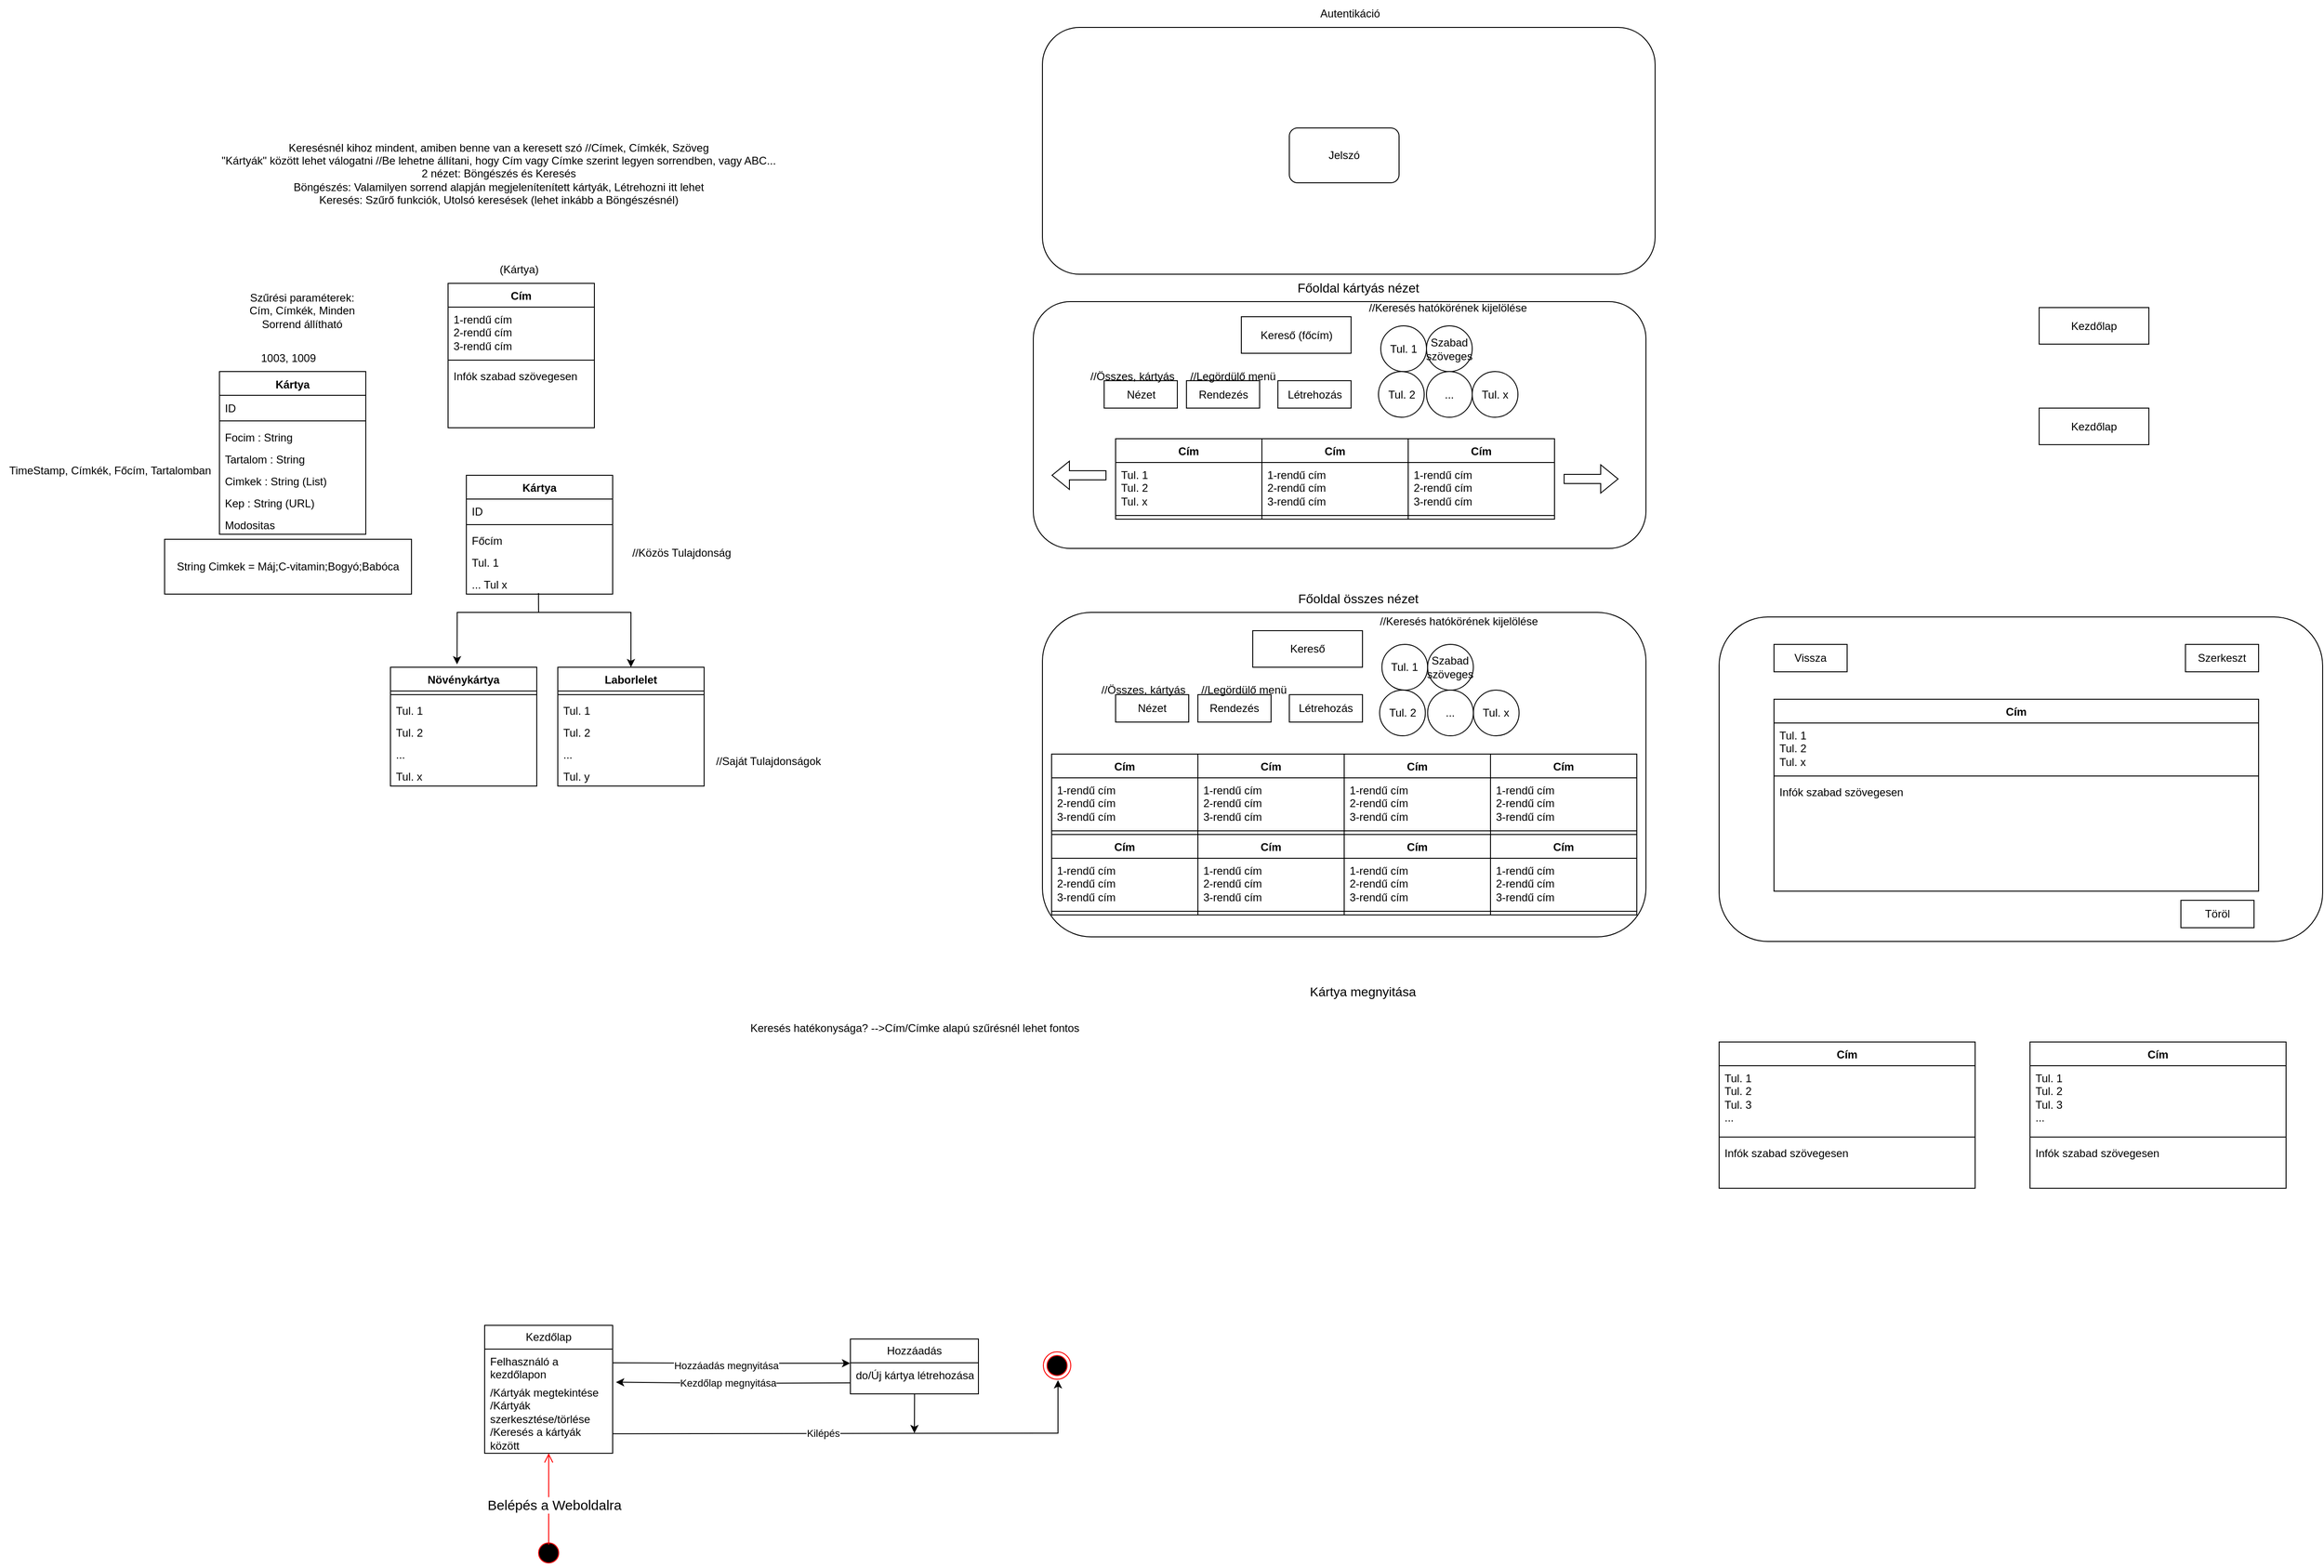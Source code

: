 <mxfile version="22.1.3" type="device">
  <diagram name="1 oldal" id="gh-fw1ELlZMGLN60_VYH">
    <mxGraphModel dx="3172" dy="2154" grid="1" gridSize="10" guides="1" tooltips="1" connect="1" arrows="1" fold="1" page="1" pageScale="1" pageWidth="827" pageHeight="1169" math="0" shadow="0">
      <root>
        <mxCell id="0" />
        <mxCell id="1" parent="0" />
        <mxCell id="afg4JcKS-O3uQv0_6ypz-95" value="" style="rounded=1;whiteSpace=wrap;html=1;" parent="1" vertex="1">
          <mxGeometry x="950" y="-60" width="670" height="270" as="geometry" />
        </mxCell>
        <mxCell id="afg4JcKS-O3uQv0_6ypz-34" value="" style="rounded=1;whiteSpace=wrap;html=1;" parent="1" vertex="1">
          <mxGeometry x="940" y="240" width="670" height="270" as="geometry" />
        </mxCell>
        <mxCell id="DMwIpfRLfWx51i2b7eNS-2" value="Cím" style="swimlane;fontStyle=1;align=center;verticalAlign=top;childLayout=stackLayout;horizontal=1;startSize=26;horizontalStack=0;resizeParent=1;resizeParentMax=0;resizeLast=0;collapsible=1;marginBottom=0;whiteSpace=wrap;html=1;" parent="1" vertex="1">
          <mxGeometry x="300" y="220" width="160" height="158" as="geometry" />
        </mxCell>
        <mxCell id="DMwIpfRLfWx51i2b7eNS-3" value="1-rendű cím&lt;br&gt;2-rendű cím&lt;br&gt;3-rendű cím" style="text;strokeColor=none;fillColor=none;align=left;verticalAlign=top;spacingLeft=4;spacingRight=4;overflow=hidden;rotatable=0;points=[[0,0.5],[1,0.5]];portConstraint=eastwest;whiteSpace=wrap;html=1;" parent="DMwIpfRLfWx51i2b7eNS-2" vertex="1">
          <mxGeometry y="26" width="160" height="54" as="geometry" />
        </mxCell>
        <mxCell id="DMwIpfRLfWx51i2b7eNS-4" value="" style="line;strokeWidth=1;fillColor=none;align=left;verticalAlign=middle;spacingTop=-1;spacingLeft=3;spacingRight=3;rotatable=0;labelPosition=right;points=[];portConstraint=eastwest;strokeColor=inherit;" parent="DMwIpfRLfWx51i2b7eNS-2" vertex="1">
          <mxGeometry y="80" width="160" height="8" as="geometry" />
        </mxCell>
        <mxCell id="DMwIpfRLfWx51i2b7eNS-5" value="Infók szabad szövegesen" style="text;strokeColor=none;fillColor=none;align=left;verticalAlign=top;spacingLeft=4;spacingRight=4;overflow=hidden;rotatable=0;points=[[0,0.5],[1,0.5]];portConstraint=eastwest;whiteSpace=wrap;html=1;" parent="DMwIpfRLfWx51i2b7eNS-2" vertex="1">
          <mxGeometry y="88" width="160" height="70" as="geometry" />
        </mxCell>
        <mxCell id="DMwIpfRLfWx51i2b7eNS-6" value="Keresésnél kihoz mindent, amiben benne van a keresett szó //Címek, Címkék, Szöveg&lt;br&gt;&quot;Kártyák&quot; között lehet válogatni //Be lehetne állítani, hogy Cím vagy Címke szerint legyen sorrendben, vagy ABC...&lt;br&gt;2 nézet: Böngészés és Keresés&lt;br&gt;Böngészés: Valamilyen sorrend alapján megjelenítenített kártyák, Létrehozni itt lehet&lt;br&gt;Keresés: Szűrő funkciók, Utolsó keresések (lehet inkább a Böngészésnél)" style="text;html=1;align=center;verticalAlign=middle;resizable=0;points=[];autosize=1;strokeColor=none;fillColor=none;" parent="1" vertex="1">
          <mxGeometry x="40" y="55" width="630" height="90" as="geometry" />
        </mxCell>
        <mxCell id="DMwIpfRLfWx51i2b7eNS-8" value="Növénykártya" style="swimlane;fontStyle=1;align=center;verticalAlign=top;childLayout=stackLayout;horizontal=1;startSize=26;horizontalStack=0;resizeParent=1;resizeParentMax=0;resizeLast=0;collapsible=1;marginBottom=0;whiteSpace=wrap;html=1;" parent="1" vertex="1">
          <mxGeometry x="237" y="640" width="160" height="130" as="geometry" />
        </mxCell>
        <mxCell id="DMwIpfRLfWx51i2b7eNS-10" value="" style="line;strokeWidth=1;fillColor=none;align=left;verticalAlign=middle;spacingTop=-1;spacingLeft=3;spacingRight=3;rotatable=0;labelPosition=right;points=[];portConstraint=eastwest;strokeColor=inherit;" parent="DMwIpfRLfWx51i2b7eNS-8" vertex="1">
          <mxGeometry y="26" width="160" height="8" as="geometry" />
        </mxCell>
        <mxCell id="DMwIpfRLfWx51i2b7eNS-13" value="Tul. 1" style="text;strokeColor=none;fillColor=none;align=left;verticalAlign=top;spacingLeft=4;spacingRight=4;overflow=hidden;rotatable=0;points=[[0,0.5],[1,0.5]];portConstraint=eastwest;whiteSpace=wrap;html=1;" parent="DMwIpfRLfWx51i2b7eNS-8" vertex="1">
          <mxGeometry y="34" width="160" height="24" as="geometry" />
        </mxCell>
        <mxCell id="-GgXu58olFXfFAZ6Vi5N-1" value="Tul. 2" style="text;strokeColor=none;fillColor=none;align=left;verticalAlign=top;spacingLeft=4;spacingRight=4;overflow=hidden;rotatable=0;points=[[0,0.5],[1,0.5]];portConstraint=eastwest;whiteSpace=wrap;html=1;" parent="DMwIpfRLfWx51i2b7eNS-8" vertex="1">
          <mxGeometry y="58" width="160" height="24" as="geometry" />
        </mxCell>
        <mxCell id="-GgXu58olFXfFAZ6Vi5N-2" value="..." style="text;strokeColor=none;fillColor=none;align=left;verticalAlign=top;spacingLeft=4;spacingRight=4;overflow=hidden;rotatable=0;points=[[0,0.5],[1,0.5]];portConstraint=eastwest;whiteSpace=wrap;html=1;" parent="DMwIpfRLfWx51i2b7eNS-8" vertex="1">
          <mxGeometry y="82" width="160" height="24" as="geometry" />
        </mxCell>
        <mxCell id="DMwIpfRLfWx51i2b7eNS-11" value="Tul. x" style="text;strokeColor=none;fillColor=none;align=left;verticalAlign=top;spacingLeft=4;spacingRight=4;overflow=hidden;rotatable=0;points=[[0,0.5],[1,0.5]];portConstraint=eastwest;whiteSpace=wrap;html=1;" parent="DMwIpfRLfWx51i2b7eNS-8" vertex="1">
          <mxGeometry y="106" width="160" height="24" as="geometry" />
        </mxCell>
        <mxCell id="DMwIpfRLfWx51i2b7eNS-22" value="Kártya" style="swimlane;fontStyle=1;align=center;verticalAlign=top;childLayout=stackLayout;horizontal=1;startSize=26;horizontalStack=0;resizeParent=1;resizeParentMax=0;resizeLast=0;collapsible=1;marginBottom=0;whiteSpace=wrap;html=1;" parent="1" vertex="1">
          <mxGeometry x="320" y="430" width="160" height="130" as="geometry" />
        </mxCell>
        <mxCell id="DMwIpfRLfWx51i2b7eNS-23" value="ID" style="text;strokeColor=none;fillColor=none;align=left;verticalAlign=top;spacingLeft=4;spacingRight=4;overflow=hidden;rotatable=0;points=[[0,0.5],[1,0.5]];portConstraint=eastwest;whiteSpace=wrap;html=1;" parent="DMwIpfRLfWx51i2b7eNS-22" vertex="1">
          <mxGeometry y="26" width="160" height="24" as="geometry" />
        </mxCell>
        <mxCell id="DMwIpfRLfWx51i2b7eNS-24" value="" style="line;strokeWidth=1;fillColor=none;align=left;verticalAlign=middle;spacingTop=-1;spacingLeft=3;spacingRight=3;rotatable=0;labelPosition=right;points=[];portConstraint=eastwest;strokeColor=inherit;" parent="DMwIpfRLfWx51i2b7eNS-22" vertex="1">
          <mxGeometry y="50" width="160" height="8" as="geometry" />
        </mxCell>
        <mxCell id="j1HAoi0E30LKjnaaDWPR-32" value="Főcím" style="text;strokeColor=none;fillColor=none;align=left;verticalAlign=top;spacingLeft=4;spacingRight=4;overflow=hidden;rotatable=0;points=[[0,0.5],[1,0.5]];portConstraint=eastwest;whiteSpace=wrap;html=1;" parent="DMwIpfRLfWx51i2b7eNS-22" vertex="1">
          <mxGeometry y="58" width="160" height="24" as="geometry" />
        </mxCell>
        <mxCell id="DMwIpfRLfWx51i2b7eNS-25" value="Tul. 1" style="text;strokeColor=none;fillColor=none;align=left;verticalAlign=top;spacingLeft=4;spacingRight=4;overflow=hidden;rotatable=0;points=[[0,0.5],[1,0.5]];portConstraint=eastwest;whiteSpace=wrap;html=1;" parent="DMwIpfRLfWx51i2b7eNS-22" vertex="1">
          <mxGeometry y="82" width="160" height="24" as="geometry" />
        </mxCell>
        <mxCell id="DMwIpfRLfWx51i2b7eNS-26" value="... Tul x" style="text;strokeColor=none;fillColor=none;align=left;verticalAlign=top;spacingLeft=4;spacingRight=4;overflow=hidden;rotatable=0;points=[[0,0.5],[1,0.5]];portConstraint=eastwest;whiteSpace=wrap;html=1;" parent="DMwIpfRLfWx51i2b7eNS-22" vertex="1">
          <mxGeometry y="106" width="160" height="24" as="geometry" />
        </mxCell>
        <mxCell id="DMwIpfRLfWx51i2b7eNS-28" value="Keresés hatékonysága? --&amp;gt;Cím/Címke alapú szűrésnél lehet fontos" style="text;html=1;align=center;verticalAlign=middle;resizable=0;points=[];autosize=1;strokeColor=none;fillColor=none;" parent="1" vertex="1">
          <mxGeometry x="620" y="1020" width="380" height="30" as="geometry" />
        </mxCell>
        <mxCell id="ofAxlslboXFNQINm9dO5-1" value="(Kártya)&amp;nbsp;" style="text;html=1;align=center;verticalAlign=middle;resizable=0;points=[];autosize=1;strokeColor=none;fillColor=none;" parent="1" vertex="1">
          <mxGeometry x="344" y="190" width="70" height="30" as="geometry" />
        </mxCell>
        <mxCell id="ofAxlslboXFNQINm9dO5-2" value="1003, 1009" style="text;html=1;align=center;verticalAlign=middle;resizable=0;points=[];autosize=1;strokeColor=none;fillColor=none;" parent="1" vertex="1">
          <mxGeometry x="85" y="286.5" width="80" height="30" as="geometry" />
        </mxCell>
        <mxCell id="ofAxlslboXFNQINm9dO5-3" value="Szűrési paraméterek:&lt;br&gt;Cím, Címkék, Minden&lt;br&gt;Sorrend állítható" style="text;html=1;align=center;verticalAlign=middle;resizable=0;points=[];autosize=1;strokeColor=none;fillColor=none;" parent="1" vertex="1">
          <mxGeometry x="70" y="220" width="140" height="60" as="geometry" />
        </mxCell>
        <mxCell id="afg4JcKS-O3uQv0_6ypz-1" value="Cím" style="swimlane;fontStyle=1;align=center;verticalAlign=top;childLayout=stackLayout;horizontal=1;startSize=26;horizontalStack=0;resizeParent=1;resizeParentMax=0;resizeLast=0;collapsible=1;marginBottom=0;whiteSpace=wrap;html=1;" parent="1" vertex="1">
          <mxGeometry x="1030" y="390" width="160" height="88" as="geometry" />
        </mxCell>
        <mxCell id="afg4JcKS-O3uQv0_6ypz-2" value="Tul. 1&lt;br&gt;Tul. 2&lt;br&gt;Tul. x" style="text;strokeColor=none;fillColor=none;align=left;verticalAlign=top;spacingLeft=4;spacingRight=4;overflow=hidden;rotatable=0;points=[[0,0.5],[1,0.5]];portConstraint=eastwest;whiteSpace=wrap;html=1;" parent="afg4JcKS-O3uQv0_6ypz-1" vertex="1">
          <mxGeometry y="26" width="160" height="54" as="geometry" />
        </mxCell>
        <mxCell id="afg4JcKS-O3uQv0_6ypz-3" value="" style="line;strokeWidth=1;fillColor=none;align=left;verticalAlign=middle;spacingTop=-1;spacingLeft=3;spacingRight=3;rotatable=0;labelPosition=right;points=[];portConstraint=eastwest;strokeColor=inherit;" parent="afg4JcKS-O3uQv0_6ypz-1" vertex="1">
          <mxGeometry y="80" width="160" height="8" as="geometry" />
        </mxCell>
        <mxCell id="afg4JcKS-O3uQv0_6ypz-13" value="Cím" style="swimlane;fontStyle=1;align=center;verticalAlign=top;childLayout=stackLayout;horizontal=1;startSize=26;horizontalStack=0;resizeParent=1;resizeParentMax=0;resizeLast=0;collapsible=1;marginBottom=0;whiteSpace=wrap;html=1;" parent="1" vertex="1">
          <mxGeometry x="1190" y="390" width="160" height="88" as="geometry" />
        </mxCell>
        <mxCell id="afg4JcKS-O3uQv0_6ypz-14" value="1-rendű cím&lt;br&gt;2-rendű cím&lt;br&gt;3-rendű cím" style="text;strokeColor=none;fillColor=none;align=left;verticalAlign=top;spacingLeft=4;spacingRight=4;overflow=hidden;rotatable=0;points=[[0,0.5],[1,0.5]];portConstraint=eastwest;whiteSpace=wrap;html=1;" parent="afg4JcKS-O3uQv0_6ypz-13" vertex="1">
          <mxGeometry y="26" width="160" height="54" as="geometry" />
        </mxCell>
        <mxCell id="afg4JcKS-O3uQv0_6ypz-15" value="" style="line;strokeWidth=1;fillColor=none;align=left;verticalAlign=middle;spacingTop=-1;spacingLeft=3;spacingRight=3;rotatable=0;labelPosition=right;points=[];portConstraint=eastwest;strokeColor=inherit;" parent="afg4JcKS-O3uQv0_6ypz-13" vertex="1">
          <mxGeometry y="80" width="160" height="8" as="geometry" />
        </mxCell>
        <mxCell id="afg4JcKS-O3uQv0_6ypz-16" value="Cím" style="swimlane;fontStyle=1;align=center;verticalAlign=top;childLayout=stackLayout;horizontal=1;startSize=26;horizontalStack=0;resizeParent=1;resizeParentMax=0;resizeLast=0;collapsible=1;marginBottom=0;whiteSpace=wrap;html=1;" parent="1" vertex="1">
          <mxGeometry x="1350" y="390" width="160" height="88" as="geometry" />
        </mxCell>
        <mxCell id="afg4JcKS-O3uQv0_6ypz-17" value="1-rendű cím&lt;br&gt;2-rendű cím&lt;br&gt;3-rendű cím" style="text;strokeColor=none;fillColor=none;align=left;verticalAlign=top;spacingLeft=4;spacingRight=4;overflow=hidden;rotatable=0;points=[[0,0.5],[1,0.5]];portConstraint=eastwest;whiteSpace=wrap;html=1;" parent="afg4JcKS-O3uQv0_6ypz-16" vertex="1">
          <mxGeometry y="26" width="160" height="54" as="geometry" />
        </mxCell>
        <mxCell id="afg4JcKS-O3uQv0_6ypz-18" value="" style="line;strokeWidth=1;fillColor=none;align=left;verticalAlign=middle;spacingTop=-1;spacingLeft=3;spacingRight=3;rotatable=0;labelPosition=right;points=[];portConstraint=eastwest;strokeColor=inherit;" parent="afg4JcKS-O3uQv0_6ypz-16" vertex="1">
          <mxGeometry y="80" width="160" height="8" as="geometry" />
        </mxCell>
        <mxCell id="afg4JcKS-O3uQv0_6ypz-19" value="Nézet" style="rounded=0;whiteSpace=wrap;html=1;" parent="1" vertex="1">
          <mxGeometry x="1017.5" y="326.5" width="80" height="30" as="geometry" />
        </mxCell>
        <mxCell id="afg4JcKS-O3uQv0_6ypz-20" value="Kereső (főcím)" style="whiteSpace=wrap;html=1;" parent="1" vertex="1">
          <mxGeometry x="1167.5" y="256.5" width="120" height="40" as="geometry" />
        </mxCell>
        <mxCell id="afg4JcKS-O3uQv0_6ypz-23" value="Tul. 1" style="ellipse;whiteSpace=wrap;html=1;" parent="1" vertex="1">
          <mxGeometry x="1320" y="266.5" width="50" height="50" as="geometry" />
        </mxCell>
        <mxCell id="afg4JcKS-O3uQv0_6ypz-24" value="Tul. 2" style="ellipse;whiteSpace=wrap;html=1;" parent="1" vertex="1">
          <mxGeometry x="1317.5" y="316.5" width="50" height="50" as="geometry" />
        </mxCell>
        <mxCell id="afg4JcKS-O3uQv0_6ypz-25" value="Tul. x" style="ellipse;whiteSpace=wrap;html=1;" parent="1" vertex="1">
          <mxGeometry x="1420" y="316.5" width="50" height="50" as="geometry" />
        </mxCell>
        <mxCell id="afg4JcKS-O3uQv0_6ypz-26" value="Szabad szöveges" style="ellipse;whiteSpace=wrap;html=1;" parent="1" vertex="1">
          <mxGeometry x="1370" y="266.5" width="50" height="50" as="geometry" />
        </mxCell>
        <mxCell id="afg4JcKS-O3uQv0_6ypz-28" value="Rendezés" style="rounded=0;whiteSpace=wrap;html=1;" parent="1" vertex="1">
          <mxGeometry x="1107.5" y="326.5" width="80" height="30" as="geometry" />
        </mxCell>
        <mxCell id="afg4JcKS-O3uQv0_6ypz-29" value="//Legördülő menü" style="text;html=1;align=center;verticalAlign=middle;resizable=0;points=[];autosize=1;strokeColor=none;fillColor=none;" parent="1" vertex="1">
          <mxGeometry x="1097.5" y="306.5" width="120" height="30" as="geometry" />
        </mxCell>
        <mxCell id="afg4JcKS-O3uQv0_6ypz-30" value="//Összes, kártyás" style="text;html=1;align=center;verticalAlign=middle;resizable=0;points=[];autosize=1;strokeColor=none;fillColor=none;" parent="1" vertex="1">
          <mxGeometry x="987.5" y="306.5" width="120" height="30" as="geometry" />
        </mxCell>
        <mxCell id="afg4JcKS-O3uQv0_6ypz-31" value="//Keresés hatókörének kijelölése" style="text;html=1;align=center;verticalAlign=middle;resizable=0;points=[];autosize=1;strokeColor=none;fillColor=none;" parent="1" vertex="1">
          <mxGeometry x="1292.5" y="231.5" width="200" height="30" as="geometry" />
        </mxCell>
        <mxCell id="afg4JcKS-O3uQv0_6ypz-32" value="Létrehozás" style="rounded=0;whiteSpace=wrap;html=1;" parent="1" vertex="1">
          <mxGeometry x="1207.5" y="326.5" width="80" height="30" as="geometry" />
        </mxCell>
        <mxCell id="afg4JcKS-O3uQv0_6ypz-35" value="&lt;font style=&quot;font-size: 14px;&quot;&gt;Főoldal kártyás nézet&lt;/font&gt;" style="text;html=1;align=center;verticalAlign=middle;resizable=0;points=[];autosize=1;strokeColor=none;fillColor=none;" parent="1" vertex="1">
          <mxGeometry x="1215" y="210" width="160" height="30" as="geometry" />
        </mxCell>
        <mxCell id="afg4JcKS-O3uQv0_6ypz-54" value="" style="rounded=1;whiteSpace=wrap;html=1;" parent="1" vertex="1">
          <mxGeometry x="950" y="580" width="660" height="355" as="geometry" />
        </mxCell>
        <mxCell id="afg4JcKS-O3uQv0_6ypz-55" value="Cím" style="swimlane;fontStyle=1;align=center;verticalAlign=top;childLayout=stackLayout;horizontal=1;startSize=26;horizontalStack=0;resizeParent=1;resizeParentMax=0;resizeLast=0;collapsible=1;marginBottom=0;whiteSpace=wrap;html=1;" parent="1" vertex="1">
          <mxGeometry x="960" y="735" width="160" height="88" as="geometry" />
        </mxCell>
        <mxCell id="afg4JcKS-O3uQv0_6ypz-56" value="1-rendű cím&lt;br&gt;2-rendű cím&lt;br&gt;3-rendű cím" style="text;strokeColor=none;fillColor=none;align=left;verticalAlign=top;spacingLeft=4;spacingRight=4;overflow=hidden;rotatable=0;points=[[0,0.5],[1,0.5]];portConstraint=eastwest;whiteSpace=wrap;html=1;" parent="afg4JcKS-O3uQv0_6ypz-55" vertex="1">
          <mxGeometry y="26" width="160" height="54" as="geometry" />
        </mxCell>
        <mxCell id="afg4JcKS-O3uQv0_6ypz-57" value="" style="line;strokeWidth=1;fillColor=none;align=left;verticalAlign=middle;spacingTop=-1;spacingLeft=3;spacingRight=3;rotatable=0;labelPosition=right;points=[];portConstraint=eastwest;strokeColor=inherit;" parent="afg4JcKS-O3uQv0_6ypz-55" vertex="1">
          <mxGeometry y="80" width="160" height="8" as="geometry" />
        </mxCell>
        <mxCell id="afg4JcKS-O3uQv0_6ypz-58" value="Cím" style="swimlane;fontStyle=1;align=center;verticalAlign=top;childLayout=stackLayout;horizontal=1;startSize=26;horizontalStack=0;resizeParent=1;resizeParentMax=0;resizeLast=0;collapsible=1;marginBottom=0;whiteSpace=wrap;html=1;" parent="1" vertex="1">
          <mxGeometry x="1120" y="735" width="160" height="88" as="geometry" />
        </mxCell>
        <mxCell id="afg4JcKS-O3uQv0_6ypz-59" value="1-rendű cím&lt;br&gt;2-rendű cím&lt;br&gt;3-rendű cím" style="text;strokeColor=none;fillColor=none;align=left;verticalAlign=top;spacingLeft=4;spacingRight=4;overflow=hidden;rotatable=0;points=[[0,0.5],[1,0.5]];portConstraint=eastwest;whiteSpace=wrap;html=1;" parent="afg4JcKS-O3uQv0_6ypz-58" vertex="1">
          <mxGeometry y="26" width="160" height="54" as="geometry" />
        </mxCell>
        <mxCell id="afg4JcKS-O3uQv0_6ypz-60" value="" style="line;strokeWidth=1;fillColor=none;align=left;verticalAlign=middle;spacingTop=-1;spacingLeft=3;spacingRight=3;rotatable=0;labelPosition=right;points=[];portConstraint=eastwest;strokeColor=inherit;" parent="afg4JcKS-O3uQv0_6ypz-58" vertex="1">
          <mxGeometry y="80" width="160" height="8" as="geometry" />
        </mxCell>
        <mxCell id="afg4JcKS-O3uQv0_6ypz-61" value="Cím" style="swimlane;fontStyle=1;align=center;verticalAlign=top;childLayout=stackLayout;horizontal=1;startSize=26;horizontalStack=0;resizeParent=1;resizeParentMax=0;resizeLast=0;collapsible=1;marginBottom=0;whiteSpace=wrap;html=1;" parent="1" vertex="1">
          <mxGeometry x="1280" y="735" width="160" height="88" as="geometry" />
        </mxCell>
        <mxCell id="afg4JcKS-O3uQv0_6ypz-62" value="1-rendű cím&lt;br&gt;2-rendű cím&lt;br&gt;3-rendű cím" style="text;strokeColor=none;fillColor=none;align=left;verticalAlign=top;spacingLeft=4;spacingRight=4;overflow=hidden;rotatable=0;points=[[0,0.5],[1,0.5]];portConstraint=eastwest;whiteSpace=wrap;html=1;" parent="afg4JcKS-O3uQv0_6ypz-61" vertex="1">
          <mxGeometry y="26" width="160" height="54" as="geometry" />
        </mxCell>
        <mxCell id="afg4JcKS-O3uQv0_6ypz-63" value="" style="line;strokeWidth=1;fillColor=none;align=left;verticalAlign=middle;spacingTop=-1;spacingLeft=3;spacingRight=3;rotatable=0;labelPosition=right;points=[];portConstraint=eastwest;strokeColor=inherit;" parent="afg4JcKS-O3uQv0_6ypz-61" vertex="1">
          <mxGeometry y="80" width="160" height="8" as="geometry" />
        </mxCell>
        <mxCell id="afg4JcKS-O3uQv0_6ypz-64" value="Nézet" style="rounded=0;whiteSpace=wrap;html=1;" parent="1" vertex="1">
          <mxGeometry x="1030" y="670" width="80" height="30" as="geometry" />
        </mxCell>
        <mxCell id="afg4JcKS-O3uQv0_6ypz-65" value="Kereső" style="whiteSpace=wrap;html=1;" parent="1" vertex="1">
          <mxGeometry x="1180" y="600" width="120" height="40" as="geometry" />
        </mxCell>
        <mxCell id="afg4JcKS-O3uQv0_6ypz-71" value="Rendezés" style="rounded=0;whiteSpace=wrap;html=1;" parent="1" vertex="1">
          <mxGeometry x="1120" y="670" width="80" height="30" as="geometry" />
        </mxCell>
        <mxCell id="afg4JcKS-O3uQv0_6ypz-72" value="//Legördülő menü" style="text;html=1;align=center;verticalAlign=middle;resizable=0;points=[];autosize=1;strokeColor=none;fillColor=none;" parent="1" vertex="1">
          <mxGeometry x="1110" y="650" width="120" height="30" as="geometry" />
        </mxCell>
        <mxCell id="afg4JcKS-O3uQv0_6ypz-73" value="//Összes, kártyás" style="text;html=1;align=center;verticalAlign=middle;resizable=0;points=[];autosize=1;strokeColor=none;fillColor=none;" parent="1" vertex="1">
          <mxGeometry x="1000" y="650" width="120" height="30" as="geometry" />
        </mxCell>
        <mxCell id="afg4JcKS-O3uQv0_6ypz-74" value="//Keresés hatókörének kijelölése" style="text;html=1;align=center;verticalAlign=middle;resizable=0;points=[];autosize=1;strokeColor=none;fillColor=none;" parent="1" vertex="1">
          <mxGeometry x="1305" y="575" width="200" height="30" as="geometry" />
        </mxCell>
        <mxCell id="afg4JcKS-O3uQv0_6ypz-75" value="Létrehozás" style="rounded=0;whiteSpace=wrap;html=1;" parent="1" vertex="1">
          <mxGeometry x="1220" y="670" width="80" height="30" as="geometry" />
        </mxCell>
        <mxCell id="afg4JcKS-O3uQv0_6ypz-76" value="&lt;font style=&quot;font-size: 14px;&quot;&gt;Főoldal összes nézet&lt;/font&gt;" style="text;html=1;align=center;verticalAlign=middle;resizable=0;points=[];autosize=1;strokeColor=none;fillColor=none;" parent="1" vertex="1">
          <mxGeometry x="1215" y="550" width="160" height="30" as="geometry" />
        </mxCell>
        <mxCell id="afg4JcKS-O3uQv0_6ypz-77" value="Cím" style="swimlane;fontStyle=1;align=center;verticalAlign=top;childLayout=stackLayout;horizontal=1;startSize=26;horizontalStack=0;resizeParent=1;resizeParentMax=0;resizeLast=0;collapsible=1;marginBottom=0;whiteSpace=wrap;html=1;" parent="1" vertex="1">
          <mxGeometry x="960" y="823" width="160" height="88" as="geometry" />
        </mxCell>
        <mxCell id="afg4JcKS-O3uQv0_6ypz-78" value="1-rendű cím&lt;br&gt;2-rendű cím&lt;br&gt;3-rendű cím" style="text;strokeColor=none;fillColor=none;align=left;verticalAlign=top;spacingLeft=4;spacingRight=4;overflow=hidden;rotatable=0;points=[[0,0.5],[1,0.5]];portConstraint=eastwest;whiteSpace=wrap;html=1;" parent="afg4JcKS-O3uQv0_6ypz-77" vertex="1">
          <mxGeometry y="26" width="160" height="54" as="geometry" />
        </mxCell>
        <mxCell id="afg4JcKS-O3uQv0_6ypz-79" value="" style="line;strokeWidth=1;fillColor=none;align=left;verticalAlign=middle;spacingTop=-1;spacingLeft=3;spacingRight=3;rotatable=0;labelPosition=right;points=[];portConstraint=eastwest;strokeColor=inherit;" parent="afg4JcKS-O3uQv0_6ypz-77" vertex="1">
          <mxGeometry y="80" width="160" height="8" as="geometry" />
        </mxCell>
        <mxCell id="afg4JcKS-O3uQv0_6ypz-80" value="Cím" style="swimlane;fontStyle=1;align=center;verticalAlign=top;childLayout=stackLayout;horizontal=1;startSize=26;horizontalStack=0;resizeParent=1;resizeParentMax=0;resizeLast=0;collapsible=1;marginBottom=0;whiteSpace=wrap;html=1;" parent="1" vertex="1">
          <mxGeometry x="1120" y="823" width="160" height="88" as="geometry" />
        </mxCell>
        <mxCell id="afg4JcKS-O3uQv0_6ypz-81" value="1-rendű cím&lt;br&gt;2-rendű cím&lt;br&gt;3-rendű cím" style="text;strokeColor=none;fillColor=none;align=left;verticalAlign=top;spacingLeft=4;spacingRight=4;overflow=hidden;rotatable=0;points=[[0,0.5],[1,0.5]];portConstraint=eastwest;whiteSpace=wrap;html=1;" parent="afg4JcKS-O3uQv0_6ypz-80" vertex="1">
          <mxGeometry y="26" width="160" height="54" as="geometry" />
        </mxCell>
        <mxCell id="afg4JcKS-O3uQv0_6ypz-82" value="" style="line;strokeWidth=1;fillColor=none;align=left;verticalAlign=middle;spacingTop=-1;spacingLeft=3;spacingRight=3;rotatable=0;labelPosition=right;points=[];portConstraint=eastwest;strokeColor=inherit;" parent="afg4JcKS-O3uQv0_6ypz-80" vertex="1">
          <mxGeometry y="80" width="160" height="8" as="geometry" />
        </mxCell>
        <mxCell id="afg4JcKS-O3uQv0_6ypz-83" value="Cím" style="swimlane;fontStyle=1;align=center;verticalAlign=top;childLayout=stackLayout;horizontal=1;startSize=26;horizontalStack=0;resizeParent=1;resizeParentMax=0;resizeLast=0;collapsible=1;marginBottom=0;whiteSpace=wrap;html=1;" parent="1" vertex="1">
          <mxGeometry x="1280" y="823" width="160" height="88" as="geometry" />
        </mxCell>
        <mxCell id="afg4JcKS-O3uQv0_6ypz-84" value="1-rendű cím&lt;br&gt;2-rendű cím&lt;br&gt;3-rendű cím" style="text;strokeColor=none;fillColor=none;align=left;verticalAlign=top;spacingLeft=4;spacingRight=4;overflow=hidden;rotatable=0;points=[[0,0.5],[1,0.5]];portConstraint=eastwest;whiteSpace=wrap;html=1;" parent="afg4JcKS-O3uQv0_6ypz-83" vertex="1">
          <mxGeometry y="26" width="160" height="54" as="geometry" />
        </mxCell>
        <mxCell id="afg4JcKS-O3uQv0_6ypz-85" value="" style="line;strokeWidth=1;fillColor=none;align=left;verticalAlign=middle;spacingTop=-1;spacingLeft=3;spacingRight=3;rotatable=0;labelPosition=right;points=[];portConstraint=eastwest;strokeColor=inherit;" parent="afg4JcKS-O3uQv0_6ypz-83" vertex="1">
          <mxGeometry y="80" width="160" height="8" as="geometry" />
        </mxCell>
        <mxCell id="afg4JcKS-O3uQv0_6ypz-86" value="" style="shape=flexArrow;endArrow=classic;html=1;rounded=0;" parent="1" edge="1">
          <mxGeometry width="50" height="50" relative="1" as="geometry">
            <mxPoint x="1020" y="430" as="sourcePoint" />
            <mxPoint x="960" y="430" as="targetPoint" />
          </mxGeometry>
        </mxCell>
        <mxCell id="afg4JcKS-O3uQv0_6ypz-87" value="" style="shape=flexArrow;endArrow=classic;html=1;rounded=0;" parent="1" edge="1">
          <mxGeometry width="50" height="50" relative="1" as="geometry">
            <mxPoint x="1520" y="434" as="sourcePoint" />
            <mxPoint x="1580" y="434" as="targetPoint" />
          </mxGeometry>
        </mxCell>
        <mxCell id="afg4JcKS-O3uQv0_6ypz-88" value="Cím" style="swimlane;fontStyle=1;align=center;verticalAlign=top;childLayout=stackLayout;horizontal=1;startSize=26;horizontalStack=0;resizeParent=1;resizeParentMax=0;resizeLast=0;collapsible=1;marginBottom=0;whiteSpace=wrap;html=1;" parent="1" vertex="1">
          <mxGeometry x="1440" y="735" width="160" height="88" as="geometry" />
        </mxCell>
        <mxCell id="afg4JcKS-O3uQv0_6ypz-89" value="1-rendű cím&lt;br&gt;2-rendű cím&lt;br&gt;3-rendű cím" style="text;strokeColor=none;fillColor=none;align=left;verticalAlign=top;spacingLeft=4;spacingRight=4;overflow=hidden;rotatable=0;points=[[0,0.5],[1,0.5]];portConstraint=eastwest;whiteSpace=wrap;html=1;" parent="afg4JcKS-O3uQv0_6ypz-88" vertex="1">
          <mxGeometry y="26" width="160" height="54" as="geometry" />
        </mxCell>
        <mxCell id="afg4JcKS-O3uQv0_6ypz-90" value="" style="line;strokeWidth=1;fillColor=none;align=left;verticalAlign=middle;spacingTop=-1;spacingLeft=3;spacingRight=3;rotatable=0;labelPosition=right;points=[];portConstraint=eastwest;strokeColor=inherit;" parent="afg4JcKS-O3uQv0_6ypz-88" vertex="1">
          <mxGeometry y="80" width="160" height="8" as="geometry" />
        </mxCell>
        <mxCell id="afg4JcKS-O3uQv0_6ypz-91" value="Cím" style="swimlane;fontStyle=1;align=center;verticalAlign=top;childLayout=stackLayout;horizontal=1;startSize=26;horizontalStack=0;resizeParent=1;resizeParentMax=0;resizeLast=0;collapsible=1;marginBottom=0;whiteSpace=wrap;html=1;" parent="1" vertex="1">
          <mxGeometry x="1440" y="823" width="160" height="88" as="geometry" />
        </mxCell>
        <mxCell id="afg4JcKS-O3uQv0_6ypz-92" value="1-rendű cím&lt;br&gt;2-rendű cím&lt;br&gt;3-rendű cím" style="text;strokeColor=none;fillColor=none;align=left;verticalAlign=top;spacingLeft=4;spacingRight=4;overflow=hidden;rotatable=0;points=[[0,0.5],[1,0.5]];portConstraint=eastwest;whiteSpace=wrap;html=1;" parent="afg4JcKS-O3uQv0_6ypz-91" vertex="1">
          <mxGeometry y="26" width="160" height="54" as="geometry" />
        </mxCell>
        <mxCell id="afg4JcKS-O3uQv0_6ypz-93" value="" style="line;strokeWidth=1;fillColor=none;align=left;verticalAlign=middle;spacingTop=-1;spacingLeft=3;spacingRight=3;rotatable=0;labelPosition=right;points=[];portConstraint=eastwest;strokeColor=inherit;" parent="afg4JcKS-O3uQv0_6ypz-91" vertex="1">
          <mxGeometry y="80" width="160" height="8" as="geometry" />
        </mxCell>
        <mxCell id="afg4JcKS-O3uQv0_6ypz-94" value="Jelszó" style="rounded=1;whiteSpace=wrap;html=1;" parent="1" vertex="1">
          <mxGeometry x="1220" y="50" width="120" height="60" as="geometry" />
        </mxCell>
        <mxCell id="afg4JcKS-O3uQv0_6ypz-96" value="Autentikáció" style="text;html=1;align=center;verticalAlign=middle;resizable=0;points=[];autosize=1;strokeColor=none;fillColor=none;" parent="1" vertex="1">
          <mxGeometry x="1241" y="-90" width="90" height="30" as="geometry" />
        </mxCell>
        <mxCell id="afg4JcKS-O3uQv0_6ypz-97" value="" style="rounded=1;whiteSpace=wrap;html=1;" parent="1" vertex="1">
          <mxGeometry x="1690" y="585" width="660" height="355" as="geometry" />
        </mxCell>
        <mxCell id="afg4JcKS-O3uQv0_6ypz-119" value="&lt;font style=&quot;font-size: 14px;&quot;&gt;Kártya megnyitása&lt;/font&gt;" style="text;html=1;align=center;verticalAlign=middle;resizable=0;points=[];autosize=1;strokeColor=none;fillColor=none;" parent="1" vertex="1">
          <mxGeometry x="1230" y="980" width="140" height="30" as="geometry" />
        </mxCell>
        <mxCell id="afg4JcKS-O3uQv0_6ypz-135" value="Cím" style="swimlane;fontStyle=1;align=center;verticalAlign=top;childLayout=stackLayout;horizontal=1;startSize=26;horizontalStack=0;resizeParent=1;resizeParentMax=0;resizeLast=0;collapsible=1;marginBottom=0;whiteSpace=wrap;html=1;" parent="1" vertex="1">
          <mxGeometry x="1750" y="675" width="530" height="210" as="geometry" />
        </mxCell>
        <mxCell id="afg4JcKS-O3uQv0_6ypz-136" value="Tul. 1&lt;br style=&quot;border-color: var(--border-color);&quot;&gt;Tul. 2&lt;br style=&quot;border-color: var(--border-color);&quot;&gt;Tul. x" style="text;strokeColor=none;fillColor=none;align=left;verticalAlign=top;spacingLeft=4;spacingRight=4;overflow=hidden;rotatable=0;points=[[0,0.5],[1,0.5]];portConstraint=eastwest;whiteSpace=wrap;html=1;" parent="afg4JcKS-O3uQv0_6ypz-135" vertex="1">
          <mxGeometry y="26" width="530" height="54" as="geometry" />
        </mxCell>
        <mxCell id="afg4JcKS-O3uQv0_6ypz-137" value="" style="line;strokeWidth=1;fillColor=none;align=left;verticalAlign=middle;spacingTop=-1;spacingLeft=3;spacingRight=3;rotatable=0;labelPosition=right;points=[];portConstraint=eastwest;strokeColor=inherit;" parent="afg4JcKS-O3uQv0_6ypz-135" vertex="1">
          <mxGeometry y="80" width="530" height="8" as="geometry" />
        </mxCell>
        <mxCell id="afg4JcKS-O3uQv0_6ypz-138" value="Infók szabad szövegesen" style="text;strokeColor=none;fillColor=none;align=left;verticalAlign=top;spacingLeft=4;spacingRight=4;overflow=hidden;rotatable=0;points=[[0,0.5],[1,0.5]];portConstraint=eastwest;whiteSpace=wrap;html=1;" parent="afg4JcKS-O3uQv0_6ypz-135" vertex="1">
          <mxGeometry y="88" width="530" height="122" as="geometry" />
        </mxCell>
        <mxCell id="afg4JcKS-O3uQv0_6ypz-139" value="Vissza" style="rounded=0;whiteSpace=wrap;html=1;" parent="1" vertex="1">
          <mxGeometry x="1750" y="615" width="80" height="30" as="geometry" />
        </mxCell>
        <mxCell id="afg4JcKS-O3uQv0_6ypz-140" value="Szerkeszt" style="rounded=0;whiteSpace=wrap;html=1;" parent="1" vertex="1">
          <mxGeometry x="2200" y="615" width="80" height="30" as="geometry" />
        </mxCell>
        <mxCell id="vu-Q5U829z-oKH19Fpe--1" value="Kezdőlap" style="whiteSpace=wrap;html=1;" parent="1" vertex="1">
          <mxGeometry x="2040" y="246.5" width="120" height="40" as="geometry" />
        </mxCell>
        <mxCell id="vu-Q5U829z-oKH19Fpe--2" value="Kezdőlap" style="whiteSpace=wrap;html=1;" parent="1" vertex="1">
          <mxGeometry x="2040" y="356.5" width="120" height="40" as="geometry" />
        </mxCell>
        <mxCell id="j1HAoi0E30LKjnaaDWPR-1" value="Cím" style="swimlane;fontStyle=1;align=center;verticalAlign=top;childLayout=stackLayout;horizontal=1;startSize=26;horizontalStack=0;resizeParent=1;resizeParentMax=0;resizeLast=0;collapsible=1;marginBottom=0;whiteSpace=wrap;html=1;" parent="1" vertex="1">
          <mxGeometry x="1690" y="1050" width="280" height="160" as="geometry" />
        </mxCell>
        <mxCell id="j1HAoi0E30LKjnaaDWPR-2" value="Tul. 1&lt;br&gt;Tul. 2&lt;br&gt;Tul. 3&lt;br&gt;..." style="text;strokeColor=none;fillColor=none;align=left;verticalAlign=top;spacingLeft=4;spacingRight=4;overflow=hidden;rotatable=0;points=[[0,0.5],[1,0.5]];portConstraint=eastwest;whiteSpace=wrap;html=1;" parent="j1HAoi0E30LKjnaaDWPR-1" vertex="1">
          <mxGeometry y="26" width="280" height="74" as="geometry" />
        </mxCell>
        <mxCell id="j1HAoi0E30LKjnaaDWPR-3" value="" style="line;strokeWidth=1;fillColor=none;align=left;verticalAlign=middle;spacingTop=-1;spacingLeft=3;spacingRight=3;rotatable=0;labelPosition=right;points=[];portConstraint=eastwest;strokeColor=inherit;" parent="j1HAoi0E30LKjnaaDWPR-1" vertex="1">
          <mxGeometry y="100" width="280" height="8" as="geometry" />
        </mxCell>
        <mxCell id="j1HAoi0E30LKjnaaDWPR-4" value="Infók szabad szövegesen" style="text;strokeColor=none;fillColor=none;align=left;verticalAlign=top;spacingLeft=4;spacingRight=4;overflow=hidden;rotatable=0;points=[[0,0.5],[1,0.5]];portConstraint=eastwest;whiteSpace=wrap;html=1;" parent="j1HAoi0E30LKjnaaDWPR-1" vertex="1">
          <mxGeometry y="108" width="280" height="52" as="geometry" />
        </mxCell>
        <mxCell id="j1HAoi0E30LKjnaaDWPR-5" value="Cím" style="swimlane;fontStyle=1;align=center;verticalAlign=top;childLayout=stackLayout;horizontal=1;startSize=26;horizontalStack=0;resizeParent=1;resizeParentMax=0;resizeLast=0;collapsible=1;marginBottom=0;whiteSpace=wrap;html=1;" parent="1" vertex="1">
          <mxGeometry x="2030" y="1050" width="280" height="160" as="geometry" />
        </mxCell>
        <mxCell id="j1HAoi0E30LKjnaaDWPR-6" value="Tul. 1&lt;br&gt;Tul. 2&lt;br&gt;Tul. 3&lt;br&gt;..." style="text;strokeColor=none;fillColor=none;align=left;verticalAlign=top;spacingLeft=4;spacingRight=4;overflow=hidden;rotatable=0;points=[[0,0.5],[1,0.5]];portConstraint=eastwest;whiteSpace=wrap;html=1;" parent="j1HAoi0E30LKjnaaDWPR-5" vertex="1">
          <mxGeometry y="26" width="280" height="74" as="geometry" />
        </mxCell>
        <mxCell id="j1HAoi0E30LKjnaaDWPR-7" value="" style="line;strokeWidth=1;fillColor=none;align=left;verticalAlign=middle;spacingTop=-1;spacingLeft=3;spacingRight=3;rotatable=0;labelPosition=right;points=[];portConstraint=eastwest;strokeColor=inherit;" parent="j1HAoi0E30LKjnaaDWPR-5" vertex="1">
          <mxGeometry y="100" width="280" height="8" as="geometry" />
        </mxCell>
        <mxCell id="j1HAoi0E30LKjnaaDWPR-8" value="Infók szabad szövegesen" style="text;strokeColor=none;fillColor=none;align=left;verticalAlign=top;spacingLeft=4;spacingRight=4;overflow=hidden;rotatable=0;points=[[0,0.5],[1,0.5]];portConstraint=eastwest;whiteSpace=wrap;html=1;" parent="j1HAoi0E30LKjnaaDWPR-5" vertex="1">
          <mxGeometry y="108" width="280" height="52" as="geometry" />
        </mxCell>
        <mxCell id="j1HAoi0E30LKjnaaDWPR-9" value="..." style="ellipse;whiteSpace=wrap;html=1;" parent="1" vertex="1">
          <mxGeometry x="1370" y="316.5" width="50" height="50" as="geometry" />
        </mxCell>
        <mxCell id="j1HAoi0E30LKjnaaDWPR-10" value="Tul. 1" style="ellipse;whiteSpace=wrap;html=1;" parent="1" vertex="1">
          <mxGeometry x="1321.25" y="615" width="50" height="50" as="geometry" />
        </mxCell>
        <mxCell id="j1HAoi0E30LKjnaaDWPR-11" value="Tul. 2" style="ellipse;whiteSpace=wrap;html=1;" parent="1" vertex="1">
          <mxGeometry x="1318.75" y="665" width="50" height="50" as="geometry" />
        </mxCell>
        <mxCell id="j1HAoi0E30LKjnaaDWPR-12" value="Tul. x" style="ellipse;whiteSpace=wrap;html=1;" parent="1" vertex="1">
          <mxGeometry x="1421.25" y="665" width="50" height="50" as="geometry" />
        </mxCell>
        <mxCell id="j1HAoi0E30LKjnaaDWPR-13" value="Szabad szöveges" style="ellipse;whiteSpace=wrap;html=1;" parent="1" vertex="1">
          <mxGeometry x="1371.25" y="615" width="50" height="50" as="geometry" />
        </mxCell>
        <mxCell id="j1HAoi0E30LKjnaaDWPR-14" value="..." style="ellipse;whiteSpace=wrap;html=1;" parent="1" vertex="1">
          <mxGeometry x="1371.25" y="665" width="50" height="50" as="geometry" />
        </mxCell>
        <mxCell id="j1HAoi0E30LKjnaaDWPR-16" value="Töröl" style="rounded=0;whiteSpace=wrap;html=1;" parent="1" vertex="1">
          <mxGeometry x="2195" y="895" width="80" height="30" as="geometry" />
        </mxCell>
        <mxCell id="j1HAoi0E30LKjnaaDWPR-17" value="Laborlelet" style="swimlane;fontStyle=1;align=center;verticalAlign=top;childLayout=stackLayout;horizontal=1;startSize=26;horizontalStack=0;resizeParent=1;resizeParentMax=0;resizeLast=0;collapsible=1;marginBottom=0;whiteSpace=wrap;html=1;" parent="1" vertex="1">
          <mxGeometry x="420" y="640" width="160" height="130" as="geometry" />
        </mxCell>
        <mxCell id="j1HAoi0E30LKjnaaDWPR-19" value="" style="line;strokeWidth=1;fillColor=none;align=left;verticalAlign=middle;spacingTop=-1;spacingLeft=3;spacingRight=3;rotatable=0;labelPosition=right;points=[];portConstraint=eastwest;strokeColor=inherit;" parent="j1HAoi0E30LKjnaaDWPR-17" vertex="1">
          <mxGeometry y="26" width="160" height="8" as="geometry" />
        </mxCell>
        <mxCell id="j1HAoi0E30LKjnaaDWPR-21" value="Tul. 1" style="text;strokeColor=none;fillColor=none;align=left;verticalAlign=top;spacingLeft=4;spacingRight=4;overflow=hidden;rotatable=0;points=[[0,0.5],[1,0.5]];portConstraint=eastwest;whiteSpace=wrap;html=1;" parent="j1HAoi0E30LKjnaaDWPR-17" vertex="1">
          <mxGeometry y="34" width="160" height="24" as="geometry" />
        </mxCell>
        <mxCell id="j1HAoi0E30LKjnaaDWPR-22" value="Tul. 2" style="text;strokeColor=none;fillColor=none;align=left;verticalAlign=top;spacingLeft=4;spacingRight=4;overflow=hidden;rotatable=0;points=[[0,0.5],[1,0.5]];portConstraint=eastwest;whiteSpace=wrap;html=1;" parent="j1HAoi0E30LKjnaaDWPR-17" vertex="1">
          <mxGeometry y="58" width="160" height="24" as="geometry" />
        </mxCell>
        <mxCell id="j1HAoi0E30LKjnaaDWPR-23" value="..." style="text;strokeColor=none;fillColor=none;align=left;verticalAlign=top;spacingLeft=4;spacingRight=4;overflow=hidden;rotatable=0;points=[[0,0.5],[1,0.5]];portConstraint=eastwest;whiteSpace=wrap;html=1;" parent="j1HAoi0E30LKjnaaDWPR-17" vertex="1">
          <mxGeometry y="82" width="160" height="24" as="geometry" />
        </mxCell>
        <mxCell id="j1HAoi0E30LKjnaaDWPR-24" value="Tul. y" style="text;strokeColor=none;fillColor=none;align=left;verticalAlign=top;spacingLeft=4;spacingRight=4;overflow=hidden;rotatable=0;points=[[0,0.5],[1,0.5]];portConstraint=eastwest;whiteSpace=wrap;html=1;" parent="j1HAoi0E30LKjnaaDWPR-17" vertex="1">
          <mxGeometry y="106" width="160" height="24" as="geometry" />
        </mxCell>
        <mxCell id="j1HAoi0E30LKjnaaDWPR-28" value="" style="endArrow=none;html=1;rounded=0;entryX=0.493;entryY=0.955;entryDx=0;entryDy=0;entryPerimeter=0;" parent="1" target="DMwIpfRLfWx51i2b7eNS-26" edge="1">
          <mxGeometry width="50" height="50" relative="1" as="geometry">
            <mxPoint x="399" y="580" as="sourcePoint" />
            <mxPoint x="520" y="670" as="targetPoint" />
          </mxGeometry>
        </mxCell>
        <mxCell id="j1HAoi0E30LKjnaaDWPR-29" value="" style="endArrow=classic;html=1;rounded=0;entryX=0.5;entryY=0;entryDx=0;entryDy=0;" parent="1" target="j1HAoi0E30LKjnaaDWPR-17" edge="1">
          <mxGeometry width="50" height="50" relative="1" as="geometry">
            <mxPoint x="400" y="580" as="sourcePoint" />
            <mxPoint x="520" y="670" as="targetPoint" />
            <Array as="points">
              <mxPoint x="500" y="580" />
            </Array>
          </mxGeometry>
        </mxCell>
        <mxCell id="j1HAoi0E30LKjnaaDWPR-30" value="" style="endArrow=classic;html=1;rounded=0;entryX=0.455;entryY=-0.024;entryDx=0;entryDy=0;entryPerimeter=0;" parent="1" target="DMwIpfRLfWx51i2b7eNS-8" edge="1">
          <mxGeometry width="50" height="50" relative="1" as="geometry">
            <mxPoint x="400" y="580" as="sourcePoint" />
            <mxPoint x="510" y="650" as="targetPoint" />
            <Array as="points">
              <mxPoint x="310" y="580" />
            </Array>
          </mxGeometry>
        </mxCell>
        <mxCell id="j1HAoi0E30LKjnaaDWPR-31" value="//Közös Tulajdonság" style="text;html=1;align=center;verticalAlign=middle;resizable=0;points=[];autosize=1;strokeColor=none;fillColor=none;" parent="1" vertex="1">
          <mxGeometry x="490" y="500" width="130" height="30" as="geometry" />
        </mxCell>
        <mxCell id="j1HAoi0E30LKjnaaDWPR-33" value="//Saját Tulajdonságok" style="text;html=1;align=center;verticalAlign=middle;resizable=0;points=[];autosize=1;strokeColor=none;fillColor=none;" parent="1" vertex="1">
          <mxGeometry x="580" y="728" width="140" height="30" as="geometry" />
        </mxCell>
        <mxCell id="764_D7wQ1pBGoICXTtKz-1" value="Kártya" style="swimlane;fontStyle=1;align=center;verticalAlign=top;childLayout=stackLayout;horizontal=1;startSize=26;horizontalStack=0;resizeParent=1;resizeParentMax=0;resizeLast=0;collapsible=1;marginBottom=0;whiteSpace=wrap;html=1;" parent="1" vertex="1">
          <mxGeometry x="50" y="316.5" width="160" height="178" as="geometry" />
        </mxCell>
        <mxCell id="764_D7wQ1pBGoICXTtKz-2" value="ID" style="text;strokeColor=none;fillColor=none;align=left;verticalAlign=top;spacingLeft=4;spacingRight=4;overflow=hidden;rotatable=0;points=[[0,0.5],[1,0.5]];portConstraint=eastwest;whiteSpace=wrap;html=1;" parent="764_D7wQ1pBGoICXTtKz-1" vertex="1">
          <mxGeometry y="26" width="160" height="24" as="geometry" />
        </mxCell>
        <mxCell id="764_D7wQ1pBGoICXTtKz-3" value="" style="line;strokeWidth=1;fillColor=none;align=left;verticalAlign=middle;spacingTop=-1;spacingLeft=3;spacingRight=3;rotatable=0;labelPosition=right;points=[];portConstraint=eastwest;strokeColor=inherit;" parent="764_D7wQ1pBGoICXTtKz-1" vertex="1">
          <mxGeometry y="50" width="160" height="8" as="geometry" />
        </mxCell>
        <mxCell id="764_D7wQ1pBGoICXTtKz-4" value="Focim : String&lt;br&gt;" style="text;strokeColor=none;fillColor=none;align=left;verticalAlign=top;spacingLeft=4;spacingRight=4;overflow=hidden;rotatable=0;points=[[0,0.5],[1,0.5]];portConstraint=eastwest;whiteSpace=wrap;html=1;" parent="764_D7wQ1pBGoICXTtKz-1" vertex="1">
          <mxGeometry y="58" width="160" height="24" as="geometry" />
        </mxCell>
        <mxCell id="764_D7wQ1pBGoICXTtKz-5" value="Tartalom : String" style="text;strokeColor=none;fillColor=none;align=left;verticalAlign=top;spacingLeft=4;spacingRight=4;overflow=hidden;rotatable=0;points=[[0,0.5],[1,0.5]];portConstraint=eastwest;whiteSpace=wrap;html=1;" parent="764_D7wQ1pBGoICXTtKz-1" vertex="1">
          <mxGeometry y="82" width="160" height="24" as="geometry" />
        </mxCell>
        <mxCell id="764_D7wQ1pBGoICXTtKz-6" value="Cimkek : String (List)" style="text;strokeColor=none;fillColor=none;align=left;verticalAlign=top;spacingLeft=4;spacingRight=4;overflow=hidden;rotatable=0;points=[[0,0.5],[1,0.5]];portConstraint=eastwest;whiteSpace=wrap;html=1;" parent="764_D7wQ1pBGoICXTtKz-1" vertex="1">
          <mxGeometry y="106" width="160" height="24" as="geometry" />
        </mxCell>
        <mxCell id="unOwdIuPufvTqPR3D5qV-1" value="Kep : String (URL)" style="text;strokeColor=none;fillColor=none;align=left;verticalAlign=top;spacingLeft=4;spacingRight=4;overflow=hidden;rotatable=0;points=[[0,0.5],[1,0.5]];portConstraint=eastwest;whiteSpace=wrap;html=1;" parent="764_D7wQ1pBGoICXTtKz-1" vertex="1">
          <mxGeometry y="130" width="160" height="24" as="geometry" />
        </mxCell>
        <mxCell id="unOwdIuPufvTqPR3D5qV-3" value="Modositas" style="text;strokeColor=none;fillColor=none;align=left;verticalAlign=top;spacingLeft=4;spacingRight=4;overflow=hidden;rotatable=0;points=[[0,0.5],[1,0.5]];portConstraint=eastwest;whiteSpace=wrap;html=1;" parent="764_D7wQ1pBGoICXTtKz-1" vertex="1">
          <mxGeometry y="154" width="160" height="24" as="geometry" />
        </mxCell>
        <mxCell id="764_D7wQ1pBGoICXTtKz-7" value="TimeStamp, Címkék, Főcím, Tartalomban" style="text;html=1;align=center;verticalAlign=middle;resizable=0;points=[];autosize=1;strokeColor=none;fillColor=none;" parent="1" vertex="1">
          <mxGeometry x="-190" y="410" width="240" height="30" as="geometry" />
        </mxCell>
        <mxCell id="unOwdIuPufvTqPR3D5qV-2" value="String Cimkek = Máj;C-vitamin;Bogyó;Babóca" style="whiteSpace=wrap;html=1;" parent="1" vertex="1">
          <mxGeometry x="-10" y="500" width="270" height="60" as="geometry" />
        </mxCell>
        <mxCell id="ATyrAp5VNWsmJfmUjatW-1" value="Kezdőlap" style="swimlane;fontStyle=0;childLayout=stackLayout;horizontal=1;startSize=26;fillColor=none;horizontalStack=0;resizeParent=1;resizeParentMax=0;resizeLast=0;collapsible=1;marginBottom=0;whiteSpace=wrap;html=1;" vertex="1" parent="1">
          <mxGeometry x="340" y="1360" width="140" height="140" as="geometry" />
        </mxCell>
        <mxCell id="ATyrAp5VNWsmJfmUjatW-2" value="Felhasználó a kezdőlapon" style="text;strokeColor=none;fillColor=none;align=left;verticalAlign=top;spacingLeft=4;spacingRight=4;overflow=hidden;rotatable=0;points=[[0,0.5],[1,0.5]];portConstraint=eastwest;whiteSpace=wrap;html=1;" vertex="1" parent="ATyrAp5VNWsmJfmUjatW-1">
          <mxGeometry y="26" width="140" height="34" as="geometry" />
        </mxCell>
        <mxCell id="ATyrAp5VNWsmJfmUjatW-4" value="/Kártyák megtekintése&lt;br&gt;/Kártyák szerkesztése/törlése&lt;br&gt;/Keresés a kártyák között&lt;br&gt;" style="text;strokeColor=none;fillColor=none;align=left;verticalAlign=top;spacingLeft=4;spacingRight=4;overflow=hidden;rotatable=0;points=[[0,0.5],[1,0.5]];portConstraint=eastwest;whiteSpace=wrap;html=1;" vertex="1" parent="ATyrAp5VNWsmJfmUjatW-1">
          <mxGeometry y="60" width="140" height="80" as="geometry" />
        </mxCell>
        <mxCell id="ATyrAp5VNWsmJfmUjatW-5" value="" style="ellipse;html=1;shape=startState;fillColor=#000000;strokeColor=#ff0000;" vertex="1" parent="1">
          <mxGeometry x="395" y="1594" width="30" height="30" as="geometry" />
        </mxCell>
        <mxCell id="ATyrAp5VNWsmJfmUjatW-6" value="" style="edgeStyle=orthogonalEdgeStyle;html=1;verticalAlign=bottom;endArrow=open;endSize=8;strokeColor=#ff0000;rounded=0;entryX=0.429;entryY=1;entryDx=0;entryDy=0;entryPerimeter=0;" edge="1" parent="1">
          <mxGeometry relative="1" as="geometry">
            <mxPoint x="410.06" y="1500" as="targetPoint" />
            <mxPoint x="410" y="1600" as="sourcePoint" />
            <Array as="points">
              <mxPoint x="410" y="1593" />
            </Array>
          </mxGeometry>
        </mxCell>
        <mxCell id="ATyrAp5VNWsmJfmUjatW-7" value="Belépés a Weboldalra" style="edgeLabel;html=1;align=center;verticalAlign=middle;resizable=0;points=[];fontSize=15;" vertex="1" connectable="0" parent="ATyrAp5VNWsmJfmUjatW-6">
          <mxGeometry x="-0.35" y="3" relative="1" as="geometry">
            <mxPoint x="9" y="-12" as="offset" />
          </mxGeometry>
        </mxCell>
        <mxCell id="ATyrAp5VNWsmJfmUjatW-8" value="Hozzáadás" style="swimlane;fontStyle=0;childLayout=stackLayout;horizontal=1;startSize=26;fillColor=none;horizontalStack=0;resizeParent=1;resizeParentMax=0;resizeLast=0;collapsible=1;marginBottom=0;whiteSpace=wrap;html=1;" vertex="1" parent="1">
          <mxGeometry x="740" y="1375" width="140" height="60" as="geometry" />
        </mxCell>
        <mxCell id="ATyrAp5VNWsmJfmUjatW-9" value="do/Új kártya létrehozása" style="text;strokeColor=none;fillColor=none;align=left;verticalAlign=top;spacingLeft=4;spacingRight=4;overflow=hidden;rotatable=0;points=[[0,0.5],[1,0.5]];portConstraint=eastwest;whiteSpace=wrap;html=1;" vertex="1" parent="ATyrAp5VNWsmJfmUjatW-8">
          <mxGeometry y="26" width="140" height="34" as="geometry" />
        </mxCell>
        <mxCell id="ATyrAp5VNWsmJfmUjatW-11" style="edgeStyle=orthogonalEdgeStyle;rounded=0;orthogonalLoop=1;jettySize=auto;html=1;exitX=1;exitY=0.5;exitDx=0;exitDy=0;entryX=-0.002;entryY=0.075;entryDx=0;entryDy=0;entryPerimeter=0;" edge="1" parent="1">
          <mxGeometry relative="1" as="geometry">
            <mxPoint x="480" y="1401" as="sourcePoint" />
            <mxPoint x="739.72" y="1401.55" as="targetPoint" />
          </mxGeometry>
        </mxCell>
        <mxCell id="ATyrAp5VNWsmJfmUjatW-28" value="Hozzáadás megnyitása" style="edgeLabel;html=1;align=center;verticalAlign=middle;resizable=0;points=[];" vertex="1" connectable="0" parent="ATyrAp5VNWsmJfmUjatW-11">
          <mxGeometry x="-0.053" y="-2" relative="1" as="geometry">
            <mxPoint as="offset" />
          </mxGeometry>
        </mxCell>
        <mxCell id="ATyrAp5VNWsmJfmUjatW-13" style="edgeStyle=orthogonalEdgeStyle;rounded=0;orthogonalLoop=1;jettySize=auto;html=1;exitX=0;exitY=0.5;exitDx=0;exitDy=0;entryX=1.026;entryY=0.919;entryDx=0;entryDy=0;entryPerimeter=0;" edge="1" parent="1">
          <mxGeometry relative="1" as="geometry">
            <mxPoint x="740" y="1423" as="sourcePoint" />
            <mxPoint x="483.64" y="1422.246" as="targetPoint" />
          </mxGeometry>
        </mxCell>
        <mxCell id="ATyrAp5VNWsmJfmUjatW-26" value="Kezdőlap megnyitása" style="edgeLabel;html=1;align=center;verticalAlign=middle;resizable=0;points=[];" vertex="1" connectable="0" parent="ATyrAp5VNWsmJfmUjatW-13">
          <mxGeometry x="0.149" relative="1" as="geometry">
            <mxPoint x="12" as="offset" />
          </mxGeometry>
        </mxCell>
        <mxCell id="ATyrAp5VNWsmJfmUjatW-19" value="" style="ellipse;html=1;shape=endState;fillColor=#000000;strokeColor=#ff0000;" vertex="1" parent="1">
          <mxGeometry x="951" y="1389" width="30" height="30" as="geometry" />
        </mxCell>
        <mxCell id="ATyrAp5VNWsmJfmUjatW-20" style="edgeStyle=orthogonalEdgeStyle;rounded=0;orthogonalLoop=1;jettySize=auto;html=1;exitX=0.999;exitY=0.883;exitDx=0;exitDy=0;exitPerimeter=0;" edge="1" parent="1">
          <mxGeometry relative="1" as="geometry">
            <mxPoint x="967" y="1420" as="targetPoint" />
            <mxPoint x="480.0" y="1478.64" as="sourcePoint" />
            <Array as="points">
              <mxPoint x="500.14" y="1479" />
              <mxPoint x="690.14" y="1478" />
              <mxPoint x="967.14" y="1478" />
            </Array>
          </mxGeometry>
        </mxCell>
        <mxCell id="ATyrAp5VNWsmJfmUjatW-21" value="Kilépés" style="edgeLabel;html=1;align=center;verticalAlign=middle;resizable=0;points=[];" vertex="1" connectable="0" parent="ATyrAp5VNWsmJfmUjatW-20">
          <mxGeometry x="0.27" relative="1" as="geometry">
            <mxPoint x="-116" as="offset" />
          </mxGeometry>
        </mxCell>
        <mxCell id="ATyrAp5VNWsmJfmUjatW-25" value="" style="endArrow=classic;html=1;rounded=0;exitX=0.501;exitY=1.007;exitDx=0;exitDy=0;exitPerimeter=0;" edge="1" parent="1" source="ATyrAp5VNWsmJfmUjatW-9">
          <mxGeometry width="50" height="50" relative="1" as="geometry">
            <mxPoint x="807" y="1440" as="sourcePoint" />
            <mxPoint x="810" y="1478" as="targetPoint" />
          </mxGeometry>
        </mxCell>
      </root>
    </mxGraphModel>
  </diagram>
</mxfile>
